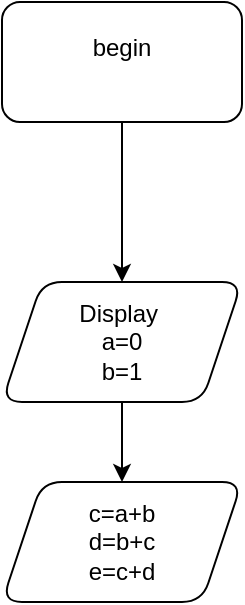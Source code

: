 <mxfile version="26.1.3">
  <diagram name="Trang-1" id="HmQg5ZdkfNNAtHUYo7Ou">
    <mxGraphModel dx="1290" dy="522" grid="1" gridSize="10" guides="1" tooltips="1" connect="1" arrows="1" fold="1" page="1" pageScale="1" pageWidth="827" pageHeight="1169" math="0" shadow="0">
      <root>
        <mxCell id="0" />
        <mxCell id="1" parent="0" />
        <mxCell id="fRPLNg00OoRIL8k4YSKu-3" value="" style="edgeStyle=orthogonalEdgeStyle;rounded=0;orthogonalLoop=1;jettySize=auto;html=1;" edge="1" parent="1" source="fRPLNg00OoRIL8k4YSKu-1" target="fRPLNg00OoRIL8k4YSKu-2">
          <mxGeometry relative="1" as="geometry" />
        </mxCell>
        <mxCell id="fRPLNg00OoRIL8k4YSKu-1" value="begin&lt;div&gt;&lt;br&gt;&lt;/div&gt;" style="rounded=1;whiteSpace=wrap;html=1;" vertex="1" parent="1">
          <mxGeometry x="260" y="150" width="120" height="60" as="geometry" />
        </mxCell>
        <mxCell id="fRPLNg00OoRIL8k4YSKu-5" value="" style="edgeStyle=orthogonalEdgeStyle;rounded=0;orthogonalLoop=1;jettySize=auto;html=1;" edge="1" parent="1" source="fRPLNg00OoRIL8k4YSKu-2" target="fRPLNg00OoRIL8k4YSKu-4">
          <mxGeometry relative="1" as="geometry" />
        </mxCell>
        <mxCell id="fRPLNg00OoRIL8k4YSKu-2" value="Display&amp;nbsp;&lt;div&gt;a=0&lt;/div&gt;&lt;div&gt;b=1&lt;/div&gt;" style="shape=parallelogram;perimeter=parallelogramPerimeter;whiteSpace=wrap;html=1;fixedSize=1;rounded=1;" vertex="1" parent="1">
          <mxGeometry x="260" y="290" width="120" height="60" as="geometry" />
        </mxCell>
        <mxCell id="fRPLNg00OoRIL8k4YSKu-4" value="c=a+b&lt;div&gt;d=b+c&lt;/div&gt;&lt;div&gt;e=c+d&lt;/div&gt;" style="shape=parallelogram;perimeter=parallelogramPerimeter;whiteSpace=wrap;html=1;fixedSize=1;rounded=1;" vertex="1" parent="1">
          <mxGeometry x="260" y="390" width="120" height="60" as="geometry" />
        </mxCell>
      </root>
    </mxGraphModel>
  </diagram>
</mxfile>
